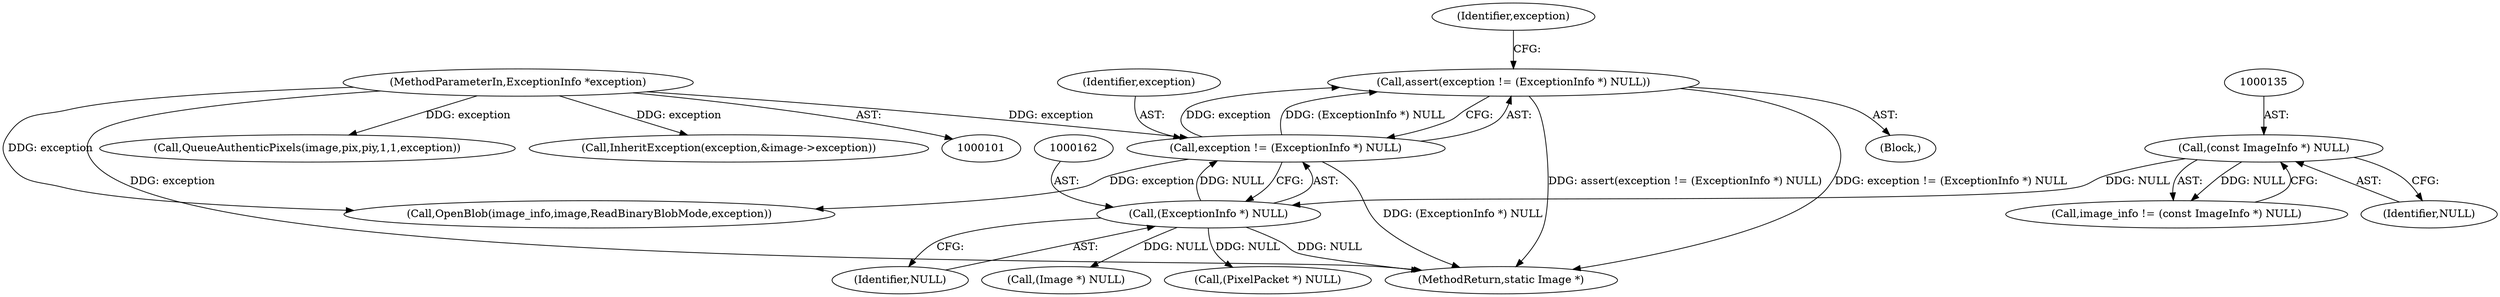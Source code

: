 digraph "0_ImageMagick_f6e9d0d9955e85bdd7540b251cd50d598dacc5e6_54@API" {
"1000158" [label="(Call,assert(exception != (ExceptionInfo *) NULL))"];
"1000159" [label="(Call,exception != (ExceptionInfo *) NULL)"];
"1000103" [label="(MethodParameterIn,ExceptionInfo *exception)"];
"1000161" [label="(Call,(ExceptionInfo *) NULL)"];
"1000134" [label="(Call,(const ImageInfo *) NULL)"];
"1000176" [label="(Call,OpenBlob(image_info,image,ReadBinaryBlobMode,exception))"];
"1000132" [label="(Call,image_info != (const ImageInfo *) NULL)"];
"1000158" [label="(Call,assert(exception != (ExceptionInfo *) NULL))"];
"1000562" [label="(MethodReturn,static Image *)"];
"1000476" [label="(Call,QueueAuthenticPixels(image,pix,piy,1,1,exception))"];
"1000104" [label="(Block,)"];
"1000136" [label="(Identifier,NULL)"];
"1000161" [label="(Call,(ExceptionInfo *) NULL)"];
"1000159" [label="(Call,exception != (ExceptionInfo *) NULL)"];
"1000163" [label="(Identifier,NULL)"];
"1000191" [label="(Call,(Image *) NULL)"];
"1000134" [label="(Call,(const ImageInfo *) NULL)"];
"1000167" [label="(Identifier,exception)"];
"1000160" [label="(Identifier,exception)"];
"1000486" [label="(Call,(PixelPacket *) NULL)"];
"1000103" [label="(MethodParameterIn,ExceptionInfo *exception)"];
"1000219" [label="(Call,InheritException(exception,&image->exception))"];
"1000158" -> "1000104"  [label="AST: "];
"1000158" -> "1000159"  [label="CFG: "];
"1000159" -> "1000158"  [label="AST: "];
"1000167" -> "1000158"  [label="CFG: "];
"1000158" -> "1000562"  [label="DDG: exception != (ExceptionInfo *) NULL"];
"1000158" -> "1000562"  [label="DDG: assert(exception != (ExceptionInfo *) NULL)"];
"1000159" -> "1000158"  [label="DDG: exception"];
"1000159" -> "1000158"  [label="DDG: (ExceptionInfo *) NULL"];
"1000159" -> "1000161"  [label="CFG: "];
"1000160" -> "1000159"  [label="AST: "];
"1000161" -> "1000159"  [label="AST: "];
"1000159" -> "1000562"  [label="DDG: (ExceptionInfo *) NULL"];
"1000103" -> "1000159"  [label="DDG: exception"];
"1000161" -> "1000159"  [label="DDG: NULL"];
"1000159" -> "1000176"  [label="DDG: exception"];
"1000103" -> "1000101"  [label="AST: "];
"1000103" -> "1000562"  [label="DDG: exception"];
"1000103" -> "1000176"  [label="DDG: exception"];
"1000103" -> "1000219"  [label="DDG: exception"];
"1000103" -> "1000476"  [label="DDG: exception"];
"1000161" -> "1000163"  [label="CFG: "];
"1000162" -> "1000161"  [label="AST: "];
"1000163" -> "1000161"  [label="AST: "];
"1000161" -> "1000562"  [label="DDG: NULL"];
"1000134" -> "1000161"  [label="DDG: NULL"];
"1000161" -> "1000191"  [label="DDG: NULL"];
"1000161" -> "1000486"  [label="DDG: NULL"];
"1000134" -> "1000132"  [label="AST: "];
"1000134" -> "1000136"  [label="CFG: "];
"1000135" -> "1000134"  [label="AST: "];
"1000136" -> "1000134"  [label="AST: "];
"1000132" -> "1000134"  [label="CFG: "];
"1000134" -> "1000132"  [label="DDG: NULL"];
}
